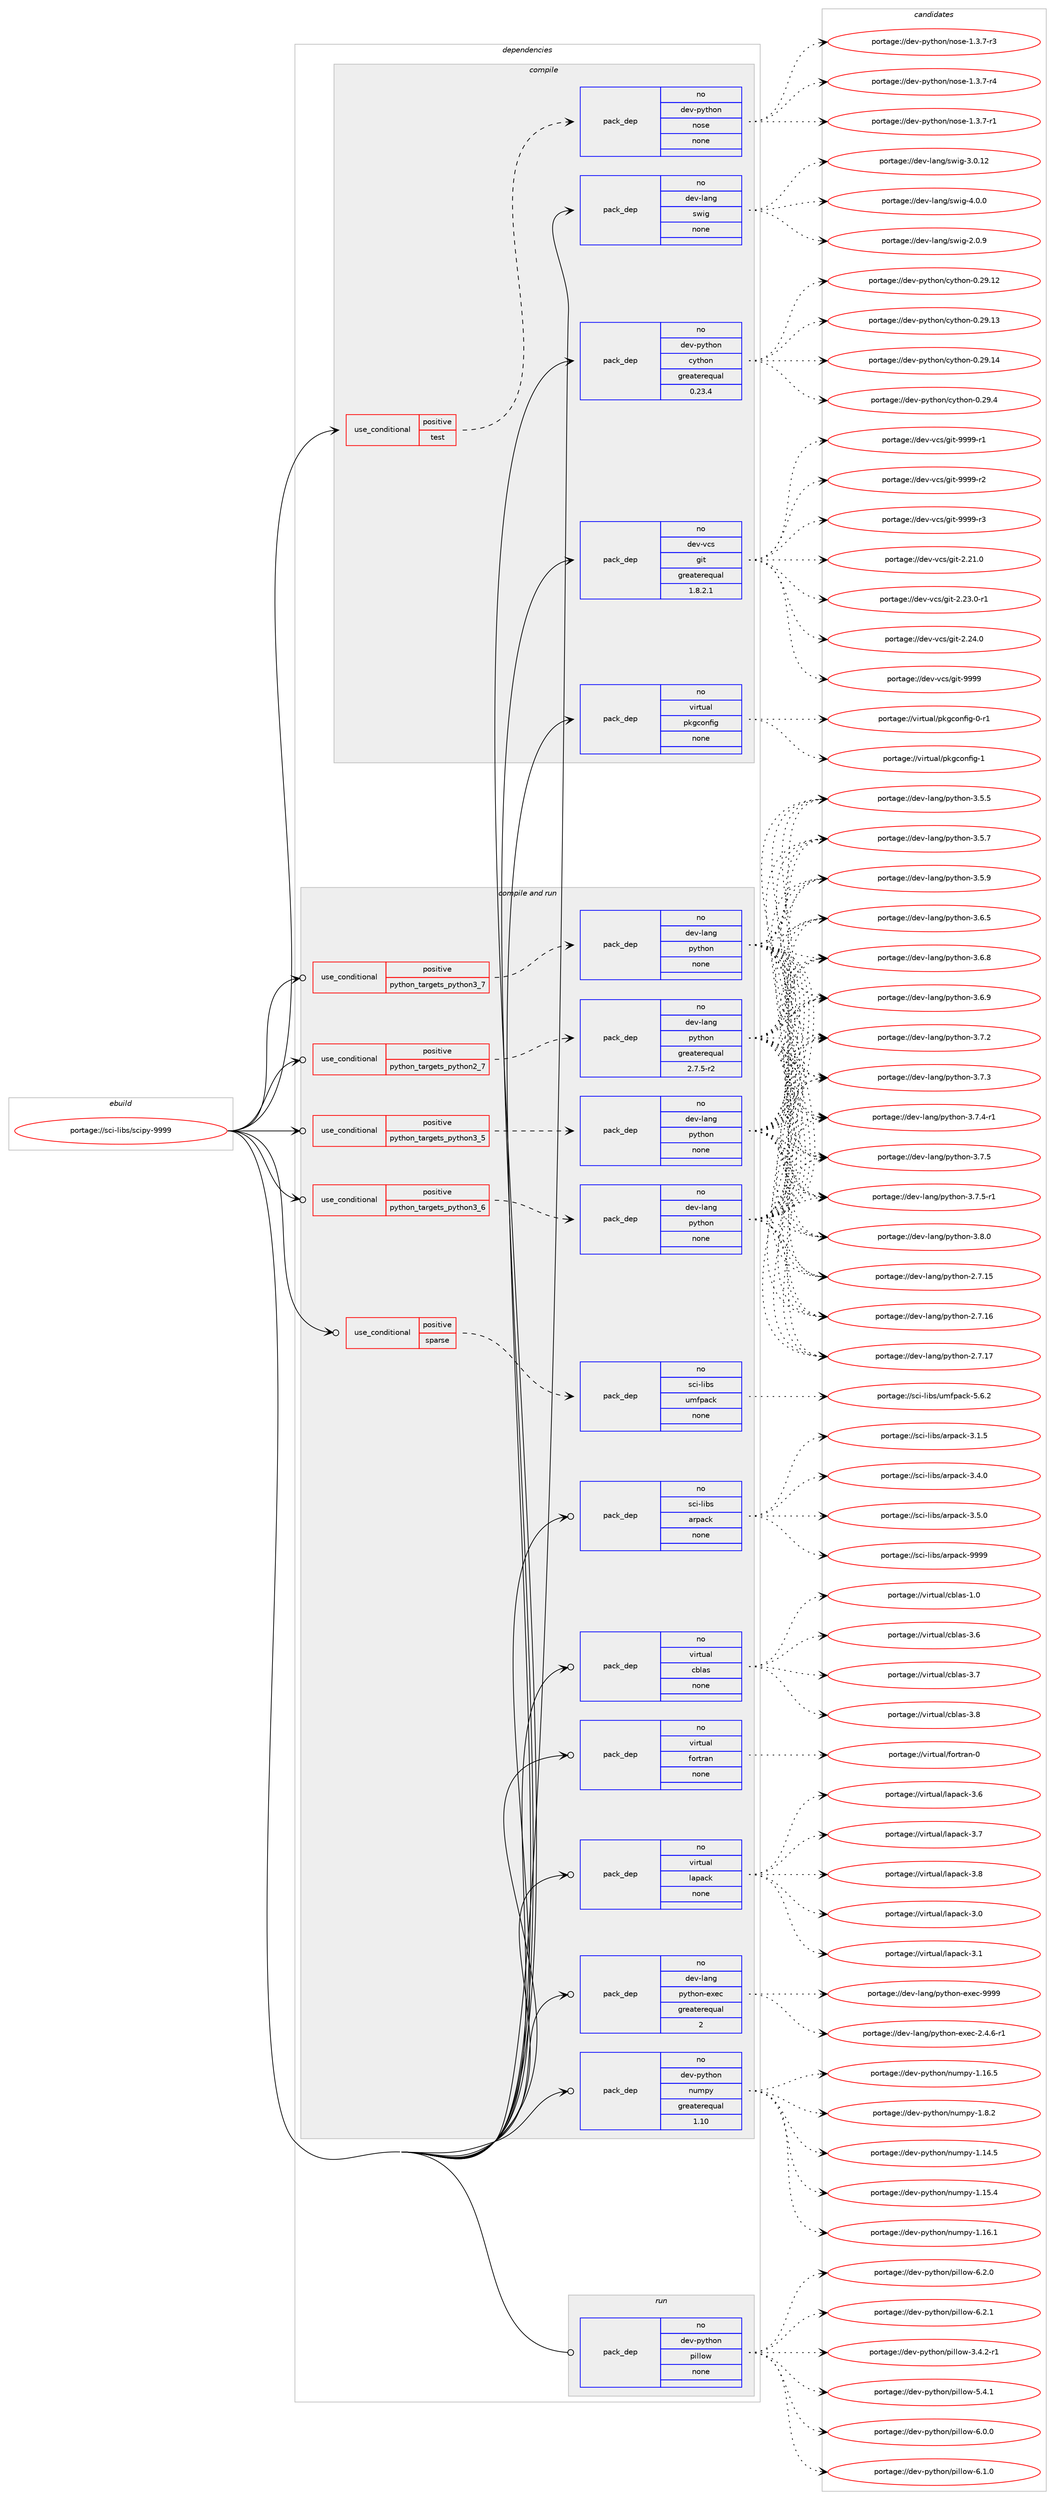 digraph prolog {

# *************
# Graph options
# *************

newrank=true;
concentrate=true;
compound=true;
graph [rankdir=LR,fontname=Helvetica,fontsize=10,ranksep=1.5];#, ranksep=2.5, nodesep=0.2];
edge  [arrowhead=vee];
node  [fontname=Helvetica,fontsize=10];

# **********
# The ebuild
# **********

subgraph cluster_leftcol {
color=gray;
rank=same;
label=<<i>ebuild</i>>;
id [label="portage://sci-libs/scipy-9999", color=red, width=4, href="../sci-libs/scipy-9999.svg"];
}

# ****************
# The dependencies
# ****************

subgraph cluster_midcol {
color=gray;
label=<<i>dependencies</i>>;
subgraph cluster_compile {
fillcolor="#eeeeee";
style=filled;
label=<<i>compile</i>>;
subgraph cond97239 {
dependency392752 [label=<<TABLE BORDER="0" CELLBORDER="1" CELLSPACING="0" CELLPADDING="4"><TR><TD ROWSPAN="3" CELLPADDING="10">use_conditional</TD></TR><TR><TD>positive</TD></TR><TR><TD>test</TD></TR></TABLE>>, shape=none, color=red];
subgraph pack288842 {
dependency392753 [label=<<TABLE BORDER="0" CELLBORDER="1" CELLSPACING="0" CELLPADDING="4" WIDTH="220"><TR><TD ROWSPAN="6" CELLPADDING="30">pack_dep</TD></TR><TR><TD WIDTH="110">no</TD></TR><TR><TD>dev-python</TD></TR><TR><TD>nose</TD></TR><TR><TD>none</TD></TR><TR><TD></TD></TR></TABLE>>, shape=none, color=blue];
}
dependency392752:e -> dependency392753:w [weight=20,style="dashed",arrowhead="vee"];
}
id:e -> dependency392752:w [weight=20,style="solid",arrowhead="vee"];
subgraph pack288843 {
dependency392754 [label=<<TABLE BORDER="0" CELLBORDER="1" CELLSPACING="0" CELLPADDING="4" WIDTH="220"><TR><TD ROWSPAN="6" CELLPADDING="30">pack_dep</TD></TR><TR><TD WIDTH="110">no</TD></TR><TR><TD>dev-lang</TD></TR><TR><TD>swig</TD></TR><TR><TD>none</TD></TR><TR><TD></TD></TR></TABLE>>, shape=none, color=blue];
}
id:e -> dependency392754:w [weight=20,style="solid",arrowhead="vee"];
subgraph pack288844 {
dependency392755 [label=<<TABLE BORDER="0" CELLBORDER="1" CELLSPACING="0" CELLPADDING="4" WIDTH="220"><TR><TD ROWSPAN="6" CELLPADDING="30">pack_dep</TD></TR><TR><TD WIDTH="110">no</TD></TR><TR><TD>dev-python</TD></TR><TR><TD>cython</TD></TR><TR><TD>greaterequal</TD></TR><TR><TD>0.23.4</TD></TR></TABLE>>, shape=none, color=blue];
}
id:e -> dependency392755:w [weight=20,style="solid",arrowhead="vee"];
subgraph pack288845 {
dependency392756 [label=<<TABLE BORDER="0" CELLBORDER="1" CELLSPACING="0" CELLPADDING="4" WIDTH="220"><TR><TD ROWSPAN="6" CELLPADDING="30">pack_dep</TD></TR><TR><TD WIDTH="110">no</TD></TR><TR><TD>dev-vcs</TD></TR><TR><TD>git</TD></TR><TR><TD>greaterequal</TD></TR><TR><TD>1.8.2.1</TD></TR></TABLE>>, shape=none, color=blue];
}
id:e -> dependency392756:w [weight=20,style="solid",arrowhead="vee"];
subgraph pack288846 {
dependency392757 [label=<<TABLE BORDER="0" CELLBORDER="1" CELLSPACING="0" CELLPADDING="4" WIDTH="220"><TR><TD ROWSPAN="6" CELLPADDING="30">pack_dep</TD></TR><TR><TD WIDTH="110">no</TD></TR><TR><TD>virtual</TD></TR><TR><TD>pkgconfig</TD></TR><TR><TD>none</TD></TR><TR><TD></TD></TR></TABLE>>, shape=none, color=blue];
}
id:e -> dependency392757:w [weight=20,style="solid",arrowhead="vee"];
}
subgraph cluster_compileandrun {
fillcolor="#eeeeee";
style=filled;
label=<<i>compile and run</i>>;
subgraph cond97240 {
dependency392758 [label=<<TABLE BORDER="0" CELLBORDER="1" CELLSPACING="0" CELLPADDING="4"><TR><TD ROWSPAN="3" CELLPADDING="10">use_conditional</TD></TR><TR><TD>positive</TD></TR><TR><TD>python_targets_python2_7</TD></TR></TABLE>>, shape=none, color=red];
subgraph pack288847 {
dependency392759 [label=<<TABLE BORDER="0" CELLBORDER="1" CELLSPACING="0" CELLPADDING="4" WIDTH="220"><TR><TD ROWSPAN="6" CELLPADDING="30">pack_dep</TD></TR><TR><TD WIDTH="110">no</TD></TR><TR><TD>dev-lang</TD></TR><TR><TD>python</TD></TR><TR><TD>greaterequal</TD></TR><TR><TD>2.7.5-r2</TD></TR></TABLE>>, shape=none, color=blue];
}
dependency392758:e -> dependency392759:w [weight=20,style="dashed",arrowhead="vee"];
}
id:e -> dependency392758:w [weight=20,style="solid",arrowhead="odotvee"];
subgraph cond97241 {
dependency392760 [label=<<TABLE BORDER="0" CELLBORDER="1" CELLSPACING="0" CELLPADDING="4"><TR><TD ROWSPAN="3" CELLPADDING="10">use_conditional</TD></TR><TR><TD>positive</TD></TR><TR><TD>python_targets_python3_5</TD></TR></TABLE>>, shape=none, color=red];
subgraph pack288848 {
dependency392761 [label=<<TABLE BORDER="0" CELLBORDER="1" CELLSPACING="0" CELLPADDING="4" WIDTH="220"><TR><TD ROWSPAN="6" CELLPADDING="30">pack_dep</TD></TR><TR><TD WIDTH="110">no</TD></TR><TR><TD>dev-lang</TD></TR><TR><TD>python</TD></TR><TR><TD>none</TD></TR><TR><TD></TD></TR></TABLE>>, shape=none, color=blue];
}
dependency392760:e -> dependency392761:w [weight=20,style="dashed",arrowhead="vee"];
}
id:e -> dependency392760:w [weight=20,style="solid",arrowhead="odotvee"];
subgraph cond97242 {
dependency392762 [label=<<TABLE BORDER="0" CELLBORDER="1" CELLSPACING="0" CELLPADDING="4"><TR><TD ROWSPAN="3" CELLPADDING="10">use_conditional</TD></TR><TR><TD>positive</TD></TR><TR><TD>python_targets_python3_6</TD></TR></TABLE>>, shape=none, color=red];
subgraph pack288849 {
dependency392763 [label=<<TABLE BORDER="0" CELLBORDER="1" CELLSPACING="0" CELLPADDING="4" WIDTH="220"><TR><TD ROWSPAN="6" CELLPADDING="30">pack_dep</TD></TR><TR><TD WIDTH="110">no</TD></TR><TR><TD>dev-lang</TD></TR><TR><TD>python</TD></TR><TR><TD>none</TD></TR><TR><TD></TD></TR></TABLE>>, shape=none, color=blue];
}
dependency392762:e -> dependency392763:w [weight=20,style="dashed",arrowhead="vee"];
}
id:e -> dependency392762:w [weight=20,style="solid",arrowhead="odotvee"];
subgraph cond97243 {
dependency392764 [label=<<TABLE BORDER="0" CELLBORDER="1" CELLSPACING="0" CELLPADDING="4"><TR><TD ROWSPAN="3" CELLPADDING="10">use_conditional</TD></TR><TR><TD>positive</TD></TR><TR><TD>python_targets_python3_7</TD></TR></TABLE>>, shape=none, color=red];
subgraph pack288850 {
dependency392765 [label=<<TABLE BORDER="0" CELLBORDER="1" CELLSPACING="0" CELLPADDING="4" WIDTH="220"><TR><TD ROWSPAN="6" CELLPADDING="30">pack_dep</TD></TR><TR><TD WIDTH="110">no</TD></TR><TR><TD>dev-lang</TD></TR><TR><TD>python</TD></TR><TR><TD>none</TD></TR><TR><TD></TD></TR></TABLE>>, shape=none, color=blue];
}
dependency392764:e -> dependency392765:w [weight=20,style="dashed",arrowhead="vee"];
}
id:e -> dependency392764:w [weight=20,style="solid",arrowhead="odotvee"];
subgraph cond97244 {
dependency392766 [label=<<TABLE BORDER="0" CELLBORDER="1" CELLSPACING="0" CELLPADDING="4"><TR><TD ROWSPAN="3" CELLPADDING="10">use_conditional</TD></TR><TR><TD>positive</TD></TR><TR><TD>sparse</TD></TR></TABLE>>, shape=none, color=red];
subgraph pack288851 {
dependency392767 [label=<<TABLE BORDER="0" CELLBORDER="1" CELLSPACING="0" CELLPADDING="4" WIDTH="220"><TR><TD ROWSPAN="6" CELLPADDING="30">pack_dep</TD></TR><TR><TD WIDTH="110">no</TD></TR><TR><TD>sci-libs</TD></TR><TR><TD>umfpack</TD></TR><TR><TD>none</TD></TR><TR><TD></TD></TR></TABLE>>, shape=none, color=blue];
}
dependency392766:e -> dependency392767:w [weight=20,style="dashed",arrowhead="vee"];
}
id:e -> dependency392766:w [weight=20,style="solid",arrowhead="odotvee"];
subgraph pack288852 {
dependency392768 [label=<<TABLE BORDER="0" CELLBORDER="1" CELLSPACING="0" CELLPADDING="4" WIDTH="220"><TR><TD ROWSPAN="6" CELLPADDING="30">pack_dep</TD></TR><TR><TD WIDTH="110">no</TD></TR><TR><TD>dev-lang</TD></TR><TR><TD>python-exec</TD></TR><TR><TD>greaterequal</TD></TR><TR><TD>2</TD></TR></TABLE>>, shape=none, color=blue];
}
id:e -> dependency392768:w [weight=20,style="solid",arrowhead="odotvee"];
subgraph pack288853 {
dependency392769 [label=<<TABLE BORDER="0" CELLBORDER="1" CELLSPACING="0" CELLPADDING="4" WIDTH="220"><TR><TD ROWSPAN="6" CELLPADDING="30">pack_dep</TD></TR><TR><TD WIDTH="110">no</TD></TR><TR><TD>dev-python</TD></TR><TR><TD>numpy</TD></TR><TR><TD>greaterequal</TD></TR><TR><TD>1.10</TD></TR></TABLE>>, shape=none, color=blue];
}
id:e -> dependency392769:w [weight=20,style="solid",arrowhead="odotvee"];
subgraph pack288854 {
dependency392770 [label=<<TABLE BORDER="0" CELLBORDER="1" CELLSPACING="0" CELLPADDING="4" WIDTH="220"><TR><TD ROWSPAN="6" CELLPADDING="30">pack_dep</TD></TR><TR><TD WIDTH="110">no</TD></TR><TR><TD>sci-libs</TD></TR><TR><TD>arpack</TD></TR><TR><TD>none</TD></TR><TR><TD></TD></TR></TABLE>>, shape=none, color=blue];
}
id:e -> dependency392770:w [weight=20,style="solid",arrowhead="odotvee"];
subgraph pack288855 {
dependency392771 [label=<<TABLE BORDER="0" CELLBORDER="1" CELLSPACING="0" CELLPADDING="4" WIDTH="220"><TR><TD ROWSPAN="6" CELLPADDING="30">pack_dep</TD></TR><TR><TD WIDTH="110">no</TD></TR><TR><TD>virtual</TD></TR><TR><TD>cblas</TD></TR><TR><TD>none</TD></TR><TR><TD></TD></TR></TABLE>>, shape=none, color=blue];
}
id:e -> dependency392771:w [weight=20,style="solid",arrowhead="odotvee"];
subgraph pack288856 {
dependency392772 [label=<<TABLE BORDER="0" CELLBORDER="1" CELLSPACING="0" CELLPADDING="4" WIDTH="220"><TR><TD ROWSPAN="6" CELLPADDING="30">pack_dep</TD></TR><TR><TD WIDTH="110">no</TD></TR><TR><TD>virtual</TD></TR><TR><TD>fortran</TD></TR><TR><TD>none</TD></TR><TR><TD></TD></TR></TABLE>>, shape=none, color=blue];
}
id:e -> dependency392772:w [weight=20,style="solid",arrowhead="odotvee"];
subgraph pack288857 {
dependency392773 [label=<<TABLE BORDER="0" CELLBORDER="1" CELLSPACING="0" CELLPADDING="4" WIDTH="220"><TR><TD ROWSPAN="6" CELLPADDING="30">pack_dep</TD></TR><TR><TD WIDTH="110">no</TD></TR><TR><TD>virtual</TD></TR><TR><TD>lapack</TD></TR><TR><TD>none</TD></TR><TR><TD></TD></TR></TABLE>>, shape=none, color=blue];
}
id:e -> dependency392773:w [weight=20,style="solid",arrowhead="odotvee"];
}
subgraph cluster_run {
fillcolor="#eeeeee";
style=filled;
label=<<i>run</i>>;
subgraph pack288858 {
dependency392774 [label=<<TABLE BORDER="0" CELLBORDER="1" CELLSPACING="0" CELLPADDING="4" WIDTH="220"><TR><TD ROWSPAN="6" CELLPADDING="30">pack_dep</TD></TR><TR><TD WIDTH="110">no</TD></TR><TR><TD>dev-python</TD></TR><TR><TD>pillow</TD></TR><TR><TD>none</TD></TR><TR><TD></TD></TR></TABLE>>, shape=none, color=blue];
}
id:e -> dependency392774:w [weight=20,style="solid",arrowhead="odot"];
}
}

# **************
# The candidates
# **************

subgraph cluster_choices {
rank=same;
color=gray;
label=<<i>candidates</i>>;

subgraph choice288842 {
color=black;
nodesep=1;
choiceportage10010111845112121116104111110471101111151014549465146554511449 [label="portage://dev-python/nose-1.3.7-r1", color=red, width=4,href="../dev-python/nose-1.3.7-r1.svg"];
choiceportage10010111845112121116104111110471101111151014549465146554511451 [label="portage://dev-python/nose-1.3.7-r3", color=red, width=4,href="../dev-python/nose-1.3.7-r3.svg"];
choiceportage10010111845112121116104111110471101111151014549465146554511452 [label="portage://dev-python/nose-1.3.7-r4", color=red, width=4,href="../dev-python/nose-1.3.7-r4.svg"];
dependency392753:e -> choiceportage10010111845112121116104111110471101111151014549465146554511449:w [style=dotted,weight="100"];
dependency392753:e -> choiceportage10010111845112121116104111110471101111151014549465146554511451:w [style=dotted,weight="100"];
dependency392753:e -> choiceportage10010111845112121116104111110471101111151014549465146554511452:w [style=dotted,weight="100"];
}
subgraph choice288843 {
color=black;
nodesep=1;
choiceportage100101118451089711010347115119105103455046484657 [label="portage://dev-lang/swig-2.0.9", color=red, width=4,href="../dev-lang/swig-2.0.9.svg"];
choiceportage10010111845108971101034711511910510345514648464950 [label="portage://dev-lang/swig-3.0.12", color=red, width=4,href="../dev-lang/swig-3.0.12.svg"];
choiceportage100101118451089711010347115119105103455246484648 [label="portage://dev-lang/swig-4.0.0", color=red, width=4,href="../dev-lang/swig-4.0.0.svg"];
dependency392754:e -> choiceportage100101118451089711010347115119105103455046484657:w [style=dotted,weight="100"];
dependency392754:e -> choiceportage10010111845108971101034711511910510345514648464950:w [style=dotted,weight="100"];
dependency392754:e -> choiceportage100101118451089711010347115119105103455246484648:w [style=dotted,weight="100"];
}
subgraph choice288844 {
color=black;
nodesep=1;
choiceportage1001011184511212111610411111047991211161041111104548465057464950 [label="portage://dev-python/cython-0.29.12", color=red, width=4,href="../dev-python/cython-0.29.12.svg"];
choiceportage1001011184511212111610411111047991211161041111104548465057464951 [label="portage://dev-python/cython-0.29.13", color=red, width=4,href="../dev-python/cython-0.29.13.svg"];
choiceportage1001011184511212111610411111047991211161041111104548465057464952 [label="portage://dev-python/cython-0.29.14", color=red, width=4,href="../dev-python/cython-0.29.14.svg"];
choiceportage10010111845112121116104111110479912111610411111045484650574652 [label="portage://dev-python/cython-0.29.4", color=red, width=4,href="../dev-python/cython-0.29.4.svg"];
dependency392755:e -> choiceportage1001011184511212111610411111047991211161041111104548465057464950:w [style=dotted,weight="100"];
dependency392755:e -> choiceportage1001011184511212111610411111047991211161041111104548465057464951:w [style=dotted,weight="100"];
dependency392755:e -> choiceportage1001011184511212111610411111047991211161041111104548465057464952:w [style=dotted,weight="100"];
dependency392755:e -> choiceportage10010111845112121116104111110479912111610411111045484650574652:w [style=dotted,weight="100"];
}
subgraph choice288845 {
color=black;
nodesep=1;
choiceportage10010111845118991154710310511645504650494648 [label="portage://dev-vcs/git-2.21.0", color=red, width=4,href="../dev-vcs/git-2.21.0.svg"];
choiceportage100101118451189911547103105116455046505146484511449 [label="portage://dev-vcs/git-2.23.0-r1", color=red, width=4,href="../dev-vcs/git-2.23.0-r1.svg"];
choiceportage10010111845118991154710310511645504650524648 [label="portage://dev-vcs/git-2.24.0", color=red, width=4,href="../dev-vcs/git-2.24.0.svg"];
choiceportage1001011184511899115471031051164557575757 [label="portage://dev-vcs/git-9999", color=red, width=4,href="../dev-vcs/git-9999.svg"];
choiceportage10010111845118991154710310511645575757574511449 [label="portage://dev-vcs/git-9999-r1", color=red, width=4,href="../dev-vcs/git-9999-r1.svg"];
choiceportage10010111845118991154710310511645575757574511450 [label="portage://dev-vcs/git-9999-r2", color=red, width=4,href="../dev-vcs/git-9999-r2.svg"];
choiceportage10010111845118991154710310511645575757574511451 [label="portage://dev-vcs/git-9999-r3", color=red, width=4,href="../dev-vcs/git-9999-r3.svg"];
dependency392756:e -> choiceportage10010111845118991154710310511645504650494648:w [style=dotted,weight="100"];
dependency392756:e -> choiceportage100101118451189911547103105116455046505146484511449:w [style=dotted,weight="100"];
dependency392756:e -> choiceportage10010111845118991154710310511645504650524648:w [style=dotted,weight="100"];
dependency392756:e -> choiceportage1001011184511899115471031051164557575757:w [style=dotted,weight="100"];
dependency392756:e -> choiceportage10010111845118991154710310511645575757574511449:w [style=dotted,weight="100"];
dependency392756:e -> choiceportage10010111845118991154710310511645575757574511450:w [style=dotted,weight="100"];
dependency392756:e -> choiceportage10010111845118991154710310511645575757574511451:w [style=dotted,weight="100"];
}
subgraph choice288846 {
color=black;
nodesep=1;
choiceportage11810511411611797108471121071039911111010210510345484511449 [label="portage://virtual/pkgconfig-0-r1", color=red, width=4,href="../virtual/pkgconfig-0-r1.svg"];
choiceportage1181051141161179710847112107103991111101021051034549 [label="portage://virtual/pkgconfig-1", color=red, width=4,href="../virtual/pkgconfig-1.svg"];
dependency392757:e -> choiceportage11810511411611797108471121071039911111010210510345484511449:w [style=dotted,weight="100"];
dependency392757:e -> choiceportage1181051141161179710847112107103991111101021051034549:w [style=dotted,weight="100"];
}
subgraph choice288847 {
color=black;
nodesep=1;
choiceportage10010111845108971101034711212111610411111045504655464953 [label="portage://dev-lang/python-2.7.15", color=red, width=4,href="../dev-lang/python-2.7.15.svg"];
choiceportage10010111845108971101034711212111610411111045504655464954 [label="portage://dev-lang/python-2.7.16", color=red, width=4,href="../dev-lang/python-2.7.16.svg"];
choiceportage10010111845108971101034711212111610411111045504655464955 [label="portage://dev-lang/python-2.7.17", color=red, width=4,href="../dev-lang/python-2.7.17.svg"];
choiceportage100101118451089711010347112121116104111110455146534653 [label="portage://dev-lang/python-3.5.5", color=red, width=4,href="../dev-lang/python-3.5.5.svg"];
choiceportage100101118451089711010347112121116104111110455146534655 [label="portage://dev-lang/python-3.5.7", color=red, width=4,href="../dev-lang/python-3.5.7.svg"];
choiceportage100101118451089711010347112121116104111110455146534657 [label="portage://dev-lang/python-3.5.9", color=red, width=4,href="../dev-lang/python-3.5.9.svg"];
choiceportage100101118451089711010347112121116104111110455146544653 [label="portage://dev-lang/python-3.6.5", color=red, width=4,href="../dev-lang/python-3.6.5.svg"];
choiceportage100101118451089711010347112121116104111110455146544656 [label="portage://dev-lang/python-3.6.8", color=red, width=4,href="../dev-lang/python-3.6.8.svg"];
choiceportage100101118451089711010347112121116104111110455146544657 [label="portage://dev-lang/python-3.6.9", color=red, width=4,href="../dev-lang/python-3.6.9.svg"];
choiceportage100101118451089711010347112121116104111110455146554650 [label="portage://dev-lang/python-3.7.2", color=red, width=4,href="../dev-lang/python-3.7.2.svg"];
choiceportage100101118451089711010347112121116104111110455146554651 [label="portage://dev-lang/python-3.7.3", color=red, width=4,href="../dev-lang/python-3.7.3.svg"];
choiceportage1001011184510897110103471121211161041111104551465546524511449 [label="portage://dev-lang/python-3.7.4-r1", color=red, width=4,href="../dev-lang/python-3.7.4-r1.svg"];
choiceportage100101118451089711010347112121116104111110455146554653 [label="portage://dev-lang/python-3.7.5", color=red, width=4,href="../dev-lang/python-3.7.5.svg"];
choiceportage1001011184510897110103471121211161041111104551465546534511449 [label="portage://dev-lang/python-3.7.5-r1", color=red, width=4,href="../dev-lang/python-3.7.5-r1.svg"];
choiceportage100101118451089711010347112121116104111110455146564648 [label="portage://dev-lang/python-3.8.0", color=red, width=4,href="../dev-lang/python-3.8.0.svg"];
dependency392759:e -> choiceportage10010111845108971101034711212111610411111045504655464953:w [style=dotted,weight="100"];
dependency392759:e -> choiceportage10010111845108971101034711212111610411111045504655464954:w [style=dotted,weight="100"];
dependency392759:e -> choiceportage10010111845108971101034711212111610411111045504655464955:w [style=dotted,weight="100"];
dependency392759:e -> choiceportage100101118451089711010347112121116104111110455146534653:w [style=dotted,weight="100"];
dependency392759:e -> choiceportage100101118451089711010347112121116104111110455146534655:w [style=dotted,weight="100"];
dependency392759:e -> choiceportage100101118451089711010347112121116104111110455146534657:w [style=dotted,weight="100"];
dependency392759:e -> choiceportage100101118451089711010347112121116104111110455146544653:w [style=dotted,weight="100"];
dependency392759:e -> choiceportage100101118451089711010347112121116104111110455146544656:w [style=dotted,weight="100"];
dependency392759:e -> choiceportage100101118451089711010347112121116104111110455146544657:w [style=dotted,weight="100"];
dependency392759:e -> choiceportage100101118451089711010347112121116104111110455146554650:w [style=dotted,weight="100"];
dependency392759:e -> choiceportage100101118451089711010347112121116104111110455146554651:w [style=dotted,weight="100"];
dependency392759:e -> choiceportage1001011184510897110103471121211161041111104551465546524511449:w [style=dotted,weight="100"];
dependency392759:e -> choiceportage100101118451089711010347112121116104111110455146554653:w [style=dotted,weight="100"];
dependency392759:e -> choiceportage1001011184510897110103471121211161041111104551465546534511449:w [style=dotted,weight="100"];
dependency392759:e -> choiceportage100101118451089711010347112121116104111110455146564648:w [style=dotted,weight="100"];
}
subgraph choice288848 {
color=black;
nodesep=1;
choiceportage10010111845108971101034711212111610411111045504655464953 [label="portage://dev-lang/python-2.7.15", color=red, width=4,href="../dev-lang/python-2.7.15.svg"];
choiceportage10010111845108971101034711212111610411111045504655464954 [label="portage://dev-lang/python-2.7.16", color=red, width=4,href="../dev-lang/python-2.7.16.svg"];
choiceportage10010111845108971101034711212111610411111045504655464955 [label="portage://dev-lang/python-2.7.17", color=red, width=4,href="../dev-lang/python-2.7.17.svg"];
choiceportage100101118451089711010347112121116104111110455146534653 [label="portage://dev-lang/python-3.5.5", color=red, width=4,href="../dev-lang/python-3.5.5.svg"];
choiceportage100101118451089711010347112121116104111110455146534655 [label="portage://dev-lang/python-3.5.7", color=red, width=4,href="../dev-lang/python-3.5.7.svg"];
choiceportage100101118451089711010347112121116104111110455146534657 [label="portage://dev-lang/python-3.5.9", color=red, width=4,href="../dev-lang/python-3.5.9.svg"];
choiceportage100101118451089711010347112121116104111110455146544653 [label="portage://dev-lang/python-3.6.5", color=red, width=4,href="../dev-lang/python-3.6.5.svg"];
choiceportage100101118451089711010347112121116104111110455146544656 [label="portage://dev-lang/python-3.6.8", color=red, width=4,href="../dev-lang/python-3.6.8.svg"];
choiceportage100101118451089711010347112121116104111110455146544657 [label="portage://dev-lang/python-3.6.9", color=red, width=4,href="../dev-lang/python-3.6.9.svg"];
choiceportage100101118451089711010347112121116104111110455146554650 [label="portage://dev-lang/python-3.7.2", color=red, width=4,href="../dev-lang/python-3.7.2.svg"];
choiceportage100101118451089711010347112121116104111110455146554651 [label="portage://dev-lang/python-3.7.3", color=red, width=4,href="../dev-lang/python-3.7.3.svg"];
choiceportage1001011184510897110103471121211161041111104551465546524511449 [label="portage://dev-lang/python-3.7.4-r1", color=red, width=4,href="../dev-lang/python-3.7.4-r1.svg"];
choiceportage100101118451089711010347112121116104111110455146554653 [label="portage://dev-lang/python-3.7.5", color=red, width=4,href="../dev-lang/python-3.7.5.svg"];
choiceportage1001011184510897110103471121211161041111104551465546534511449 [label="portage://dev-lang/python-3.7.5-r1", color=red, width=4,href="../dev-lang/python-3.7.5-r1.svg"];
choiceportage100101118451089711010347112121116104111110455146564648 [label="portage://dev-lang/python-3.8.0", color=red, width=4,href="../dev-lang/python-3.8.0.svg"];
dependency392761:e -> choiceportage10010111845108971101034711212111610411111045504655464953:w [style=dotted,weight="100"];
dependency392761:e -> choiceportage10010111845108971101034711212111610411111045504655464954:w [style=dotted,weight="100"];
dependency392761:e -> choiceportage10010111845108971101034711212111610411111045504655464955:w [style=dotted,weight="100"];
dependency392761:e -> choiceportage100101118451089711010347112121116104111110455146534653:w [style=dotted,weight="100"];
dependency392761:e -> choiceportage100101118451089711010347112121116104111110455146534655:w [style=dotted,weight="100"];
dependency392761:e -> choiceportage100101118451089711010347112121116104111110455146534657:w [style=dotted,weight="100"];
dependency392761:e -> choiceportage100101118451089711010347112121116104111110455146544653:w [style=dotted,weight="100"];
dependency392761:e -> choiceportage100101118451089711010347112121116104111110455146544656:w [style=dotted,weight="100"];
dependency392761:e -> choiceportage100101118451089711010347112121116104111110455146544657:w [style=dotted,weight="100"];
dependency392761:e -> choiceportage100101118451089711010347112121116104111110455146554650:w [style=dotted,weight="100"];
dependency392761:e -> choiceportage100101118451089711010347112121116104111110455146554651:w [style=dotted,weight="100"];
dependency392761:e -> choiceportage1001011184510897110103471121211161041111104551465546524511449:w [style=dotted,weight="100"];
dependency392761:e -> choiceportage100101118451089711010347112121116104111110455146554653:w [style=dotted,weight="100"];
dependency392761:e -> choiceportage1001011184510897110103471121211161041111104551465546534511449:w [style=dotted,weight="100"];
dependency392761:e -> choiceportage100101118451089711010347112121116104111110455146564648:w [style=dotted,weight="100"];
}
subgraph choice288849 {
color=black;
nodesep=1;
choiceportage10010111845108971101034711212111610411111045504655464953 [label="portage://dev-lang/python-2.7.15", color=red, width=4,href="../dev-lang/python-2.7.15.svg"];
choiceportage10010111845108971101034711212111610411111045504655464954 [label="portage://dev-lang/python-2.7.16", color=red, width=4,href="../dev-lang/python-2.7.16.svg"];
choiceportage10010111845108971101034711212111610411111045504655464955 [label="portage://dev-lang/python-2.7.17", color=red, width=4,href="../dev-lang/python-2.7.17.svg"];
choiceportage100101118451089711010347112121116104111110455146534653 [label="portage://dev-lang/python-3.5.5", color=red, width=4,href="../dev-lang/python-3.5.5.svg"];
choiceportage100101118451089711010347112121116104111110455146534655 [label="portage://dev-lang/python-3.5.7", color=red, width=4,href="../dev-lang/python-3.5.7.svg"];
choiceportage100101118451089711010347112121116104111110455146534657 [label="portage://dev-lang/python-3.5.9", color=red, width=4,href="../dev-lang/python-3.5.9.svg"];
choiceportage100101118451089711010347112121116104111110455146544653 [label="portage://dev-lang/python-3.6.5", color=red, width=4,href="../dev-lang/python-3.6.5.svg"];
choiceportage100101118451089711010347112121116104111110455146544656 [label="portage://dev-lang/python-3.6.8", color=red, width=4,href="../dev-lang/python-3.6.8.svg"];
choiceportage100101118451089711010347112121116104111110455146544657 [label="portage://dev-lang/python-3.6.9", color=red, width=4,href="../dev-lang/python-3.6.9.svg"];
choiceportage100101118451089711010347112121116104111110455146554650 [label="portage://dev-lang/python-3.7.2", color=red, width=4,href="../dev-lang/python-3.7.2.svg"];
choiceportage100101118451089711010347112121116104111110455146554651 [label="portage://dev-lang/python-3.7.3", color=red, width=4,href="../dev-lang/python-3.7.3.svg"];
choiceportage1001011184510897110103471121211161041111104551465546524511449 [label="portage://dev-lang/python-3.7.4-r1", color=red, width=4,href="../dev-lang/python-3.7.4-r1.svg"];
choiceportage100101118451089711010347112121116104111110455146554653 [label="portage://dev-lang/python-3.7.5", color=red, width=4,href="../dev-lang/python-3.7.5.svg"];
choiceportage1001011184510897110103471121211161041111104551465546534511449 [label="portage://dev-lang/python-3.7.5-r1", color=red, width=4,href="../dev-lang/python-3.7.5-r1.svg"];
choiceportage100101118451089711010347112121116104111110455146564648 [label="portage://dev-lang/python-3.8.0", color=red, width=4,href="../dev-lang/python-3.8.0.svg"];
dependency392763:e -> choiceportage10010111845108971101034711212111610411111045504655464953:w [style=dotted,weight="100"];
dependency392763:e -> choiceportage10010111845108971101034711212111610411111045504655464954:w [style=dotted,weight="100"];
dependency392763:e -> choiceportage10010111845108971101034711212111610411111045504655464955:w [style=dotted,weight="100"];
dependency392763:e -> choiceportage100101118451089711010347112121116104111110455146534653:w [style=dotted,weight="100"];
dependency392763:e -> choiceportage100101118451089711010347112121116104111110455146534655:w [style=dotted,weight="100"];
dependency392763:e -> choiceportage100101118451089711010347112121116104111110455146534657:w [style=dotted,weight="100"];
dependency392763:e -> choiceportage100101118451089711010347112121116104111110455146544653:w [style=dotted,weight="100"];
dependency392763:e -> choiceportage100101118451089711010347112121116104111110455146544656:w [style=dotted,weight="100"];
dependency392763:e -> choiceportage100101118451089711010347112121116104111110455146544657:w [style=dotted,weight="100"];
dependency392763:e -> choiceportage100101118451089711010347112121116104111110455146554650:w [style=dotted,weight="100"];
dependency392763:e -> choiceportage100101118451089711010347112121116104111110455146554651:w [style=dotted,weight="100"];
dependency392763:e -> choiceportage1001011184510897110103471121211161041111104551465546524511449:w [style=dotted,weight="100"];
dependency392763:e -> choiceportage100101118451089711010347112121116104111110455146554653:w [style=dotted,weight="100"];
dependency392763:e -> choiceportage1001011184510897110103471121211161041111104551465546534511449:w [style=dotted,weight="100"];
dependency392763:e -> choiceportage100101118451089711010347112121116104111110455146564648:w [style=dotted,weight="100"];
}
subgraph choice288850 {
color=black;
nodesep=1;
choiceportage10010111845108971101034711212111610411111045504655464953 [label="portage://dev-lang/python-2.7.15", color=red, width=4,href="../dev-lang/python-2.7.15.svg"];
choiceportage10010111845108971101034711212111610411111045504655464954 [label="portage://dev-lang/python-2.7.16", color=red, width=4,href="../dev-lang/python-2.7.16.svg"];
choiceportage10010111845108971101034711212111610411111045504655464955 [label="portage://dev-lang/python-2.7.17", color=red, width=4,href="../dev-lang/python-2.7.17.svg"];
choiceportage100101118451089711010347112121116104111110455146534653 [label="portage://dev-lang/python-3.5.5", color=red, width=4,href="../dev-lang/python-3.5.5.svg"];
choiceportage100101118451089711010347112121116104111110455146534655 [label="portage://dev-lang/python-3.5.7", color=red, width=4,href="../dev-lang/python-3.5.7.svg"];
choiceportage100101118451089711010347112121116104111110455146534657 [label="portage://dev-lang/python-3.5.9", color=red, width=4,href="../dev-lang/python-3.5.9.svg"];
choiceportage100101118451089711010347112121116104111110455146544653 [label="portage://dev-lang/python-3.6.5", color=red, width=4,href="../dev-lang/python-3.6.5.svg"];
choiceportage100101118451089711010347112121116104111110455146544656 [label="portage://dev-lang/python-3.6.8", color=red, width=4,href="../dev-lang/python-3.6.8.svg"];
choiceportage100101118451089711010347112121116104111110455146544657 [label="portage://dev-lang/python-3.6.9", color=red, width=4,href="../dev-lang/python-3.6.9.svg"];
choiceportage100101118451089711010347112121116104111110455146554650 [label="portage://dev-lang/python-3.7.2", color=red, width=4,href="../dev-lang/python-3.7.2.svg"];
choiceportage100101118451089711010347112121116104111110455146554651 [label="portage://dev-lang/python-3.7.3", color=red, width=4,href="../dev-lang/python-3.7.3.svg"];
choiceportage1001011184510897110103471121211161041111104551465546524511449 [label="portage://dev-lang/python-3.7.4-r1", color=red, width=4,href="../dev-lang/python-3.7.4-r1.svg"];
choiceportage100101118451089711010347112121116104111110455146554653 [label="portage://dev-lang/python-3.7.5", color=red, width=4,href="../dev-lang/python-3.7.5.svg"];
choiceportage1001011184510897110103471121211161041111104551465546534511449 [label="portage://dev-lang/python-3.7.5-r1", color=red, width=4,href="../dev-lang/python-3.7.5-r1.svg"];
choiceportage100101118451089711010347112121116104111110455146564648 [label="portage://dev-lang/python-3.8.0", color=red, width=4,href="../dev-lang/python-3.8.0.svg"];
dependency392765:e -> choiceportage10010111845108971101034711212111610411111045504655464953:w [style=dotted,weight="100"];
dependency392765:e -> choiceportage10010111845108971101034711212111610411111045504655464954:w [style=dotted,weight="100"];
dependency392765:e -> choiceportage10010111845108971101034711212111610411111045504655464955:w [style=dotted,weight="100"];
dependency392765:e -> choiceportage100101118451089711010347112121116104111110455146534653:w [style=dotted,weight="100"];
dependency392765:e -> choiceportage100101118451089711010347112121116104111110455146534655:w [style=dotted,weight="100"];
dependency392765:e -> choiceportage100101118451089711010347112121116104111110455146534657:w [style=dotted,weight="100"];
dependency392765:e -> choiceportage100101118451089711010347112121116104111110455146544653:w [style=dotted,weight="100"];
dependency392765:e -> choiceportage100101118451089711010347112121116104111110455146544656:w [style=dotted,weight="100"];
dependency392765:e -> choiceportage100101118451089711010347112121116104111110455146544657:w [style=dotted,weight="100"];
dependency392765:e -> choiceportage100101118451089711010347112121116104111110455146554650:w [style=dotted,weight="100"];
dependency392765:e -> choiceportage100101118451089711010347112121116104111110455146554651:w [style=dotted,weight="100"];
dependency392765:e -> choiceportage1001011184510897110103471121211161041111104551465546524511449:w [style=dotted,weight="100"];
dependency392765:e -> choiceportage100101118451089711010347112121116104111110455146554653:w [style=dotted,weight="100"];
dependency392765:e -> choiceportage1001011184510897110103471121211161041111104551465546534511449:w [style=dotted,weight="100"];
dependency392765:e -> choiceportage100101118451089711010347112121116104111110455146564648:w [style=dotted,weight="100"];
}
subgraph choice288851 {
color=black;
nodesep=1;
choiceportage115991054510810598115471171091021129799107455346544650 [label="portage://sci-libs/umfpack-5.6.2", color=red, width=4,href="../sci-libs/umfpack-5.6.2.svg"];
dependency392767:e -> choiceportage115991054510810598115471171091021129799107455346544650:w [style=dotted,weight="100"];
}
subgraph choice288852 {
color=black;
nodesep=1;
choiceportage10010111845108971101034711212111610411111045101120101994550465246544511449 [label="portage://dev-lang/python-exec-2.4.6-r1", color=red, width=4,href="../dev-lang/python-exec-2.4.6-r1.svg"];
choiceportage10010111845108971101034711212111610411111045101120101994557575757 [label="portage://dev-lang/python-exec-9999", color=red, width=4,href="../dev-lang/python-exec-9999.svg"];
dependency392768:e -> choiceportage10010111845108971101034711212111610411111045101120101994550465246544511449:w [style=dotted,weight="100"];
dependency392768:e -> choiceportage10010111845108971101034711212111610411111045101120101994557575757:w [style=dotted,weight="100"];
}
subgraph choice288853 {
color=black;
nodesep=1;
choiceportage100101118451121211161041111104711011710911212145494649524653 [label="portage://dev-python/numpy-1.14.5", color=red, width=4,href="../dev-python/numpy-1.14.5.svg"];
choiceportage100101118451121211161041111104711011710911212145494649534652 [label="portage://dev-python/numpy-1.15.4", color=red, width=4,href="../dev-python/numpy-1.15.4.svg"];
choiceportage100101118451121211161041111104711011710911212145494649544649 [label="portage://dev-python/numpy-1.16.1", color=red, width=4,href="../dev-python/numpy-1.16.1.svg"];
choiceportage100101118451121211161041111104711011710911212145494649544653 [label="portage://dev-python/numpy-1.16.5", color=red, width=4,href="../dev-python/numpy-1.16.5.svg"];
choiceportage1001011184511212111610411111047110117109112121454946564650 [label="portage://dev-python/numpy-1.8.2", color=red, width=4,href="../dev-python/numpy-1.8.2.svg"];
dependency392769:e -> choiceportage100101118451121211161041111104711011710911212145494649524653:w [style=dotted,weight="100"];
dependency392769:e -> choiceportage100101118451121211161041111104711011710911212145494649534652:w [style=dotted,weight="100"];
dependency392769:e -> choiceportage100101118451121211161041111104711011710911212145494649544649:w [style=dotted,weight="100"];
dependency392769:e -> choiceportage100101118451121211161041111104711011710911212145494649544653:w [style=dotted,weight="100"];
dependency392769:e -> choiceportage1001011184511212111610411111047110117109112121454946564650:w [style=dotted,weight="100"];
}
subgraph choice288854 {
color=black;
nodesep=1;
choiceportage11599105451081059811547971141129799107455146494653 [label="portage://sci-libs/arpack-3.1.5", color=red, width=4,href="../sci-libs/arpack-3.1.5.svg"];
choiceportage11599105451081059811547971141129799107455146524648 [label="portage://sci-libs/arpack-3.4.0", color=red, width=4,href="../sci-libs/arpack-3.4.0.svg"];
choiceportage11599105451081059811547971141129799107455146534648 [label="portage://sci-libs/arpack-3.5.0", color=red, width=4,href="../sci-libs/arpack-3.5.0.svg"];
choiceportage115991054510810598115479711411297991074557575757 [label="portage://sci-libs/arpack-9999", color=red, width=4,href="../sci-libs/arpack-9999.svg"];
dependency392770:e -> choiceportage11599105451081059811547971141129799107455146494653:w [style=dotted,weight="100"];
dependency392770:e -> choiceportage11599105451081059811547971141129799107455146524648:w [style=dotted,weight="100"];
dependency392770:e -> choiceportage11599105451081059811547971141129799107455146534648:w [style=dotted,weight="100"];
dependency392770:e -> choiceportage115991054510810598115479711411297991074557575757:w [style=dotted,weight="100"];
}
subgraph choice288855 {
color=black;
nodesep=1;
choiceportage118105114116117971084799981089711545494648 [label="portage://virtual/cblas-1.0", color=red, width=4,href="../virtual/cblas-1.0.svg"];
choiceportage118105114116117971084799981089711545514654 [label="portage://virtual/cblas-3.6", color=red, width=4,href="../virtual/cblas-3.6.svg"];
choiceportage118105114116117971084799981089711545514655 [label="portage://virtual/cblas-3.7", color=red, width=4,href="../virtual/cblas-3.7.svg"];
choiceportage118105114116117971084799981089711545514656 [label="portage://virtual/cblas-3.8", color=red, width=4,href="../virtual/cblas-3.8.svg"];
dependency392771:e -> choiceportage118105114116117971084799981089711545494648:w [style=dotted,weight="100"];
dependency392771:e -> choiceportage118105114116117971084799981089711545514654:w [style=dotted,weight="100"];
dependency392771:e -> choiceportage118105114116117971084799981089711545514655:w [style=dotted,weight="100"];
dependency392771:e -> choiceportage118105114116117971084799981089711545514656:w [style=dotted,weight="100"];
}
subgraph choice288856 {
color=black;
nodesep=1;
choiceportage1181051141161179710847102111114116114971104548 [label="portage://virtual/fortran-0", color=red, width=4,href="../virtual/fortran-0.svg"];
dependency392772:e -> choiceportage1181051141161179710847102111114116114971104548:w [style=dotted,weight="100"];
}
subgraph choice288857 {
color=black;
nodesep=1;
choiceportage118105114116117971084710897112979910745514648 [label="portage://virtual/lapack-3.0", color=red, width=4,href="../virtual/lapack-3.0.svg"];
choiceportage118105114116117971084710897112979910745514649 [label="portage://virtual/lapack-3.1", color=red, width=4,href="../virtual/lapack-3.1.svg"];
choiceportage118105114116117971084710897112979910745514654 [label="portage://virtual/lapack-3.6", color=red, width=4,href="../virtual/lapack-3.6.svg"];
choiceportage118105114116117971084710897112979910745514655 [label="portage://virtual/lapack-3.7", color=red, width=4,href="../virtual/lapack-3.7.svg"];
choiceportage118105114116117971084710897112979910745514656 [label="portage://virtual/lapack-3.8", color=red, width=4,href="../virtual/lapack-3.8.svg"];
dependency392773:e -> choiceportage118105114116117971084710897112979910745514648:w [style=dotted,weight="100"];
dependency392773:e -> choiceportage118105114116117971084710897112979910745514649:w [style=dotted,weight="100"];
dependency392773:e -> choiceportage118105114116117971084710897112979910745514654:w [style=dotted,weight="100"];
dependency392773:e -> choiceportage118105114116117971084710897112979910745514655:w [style=dotted,weight="100"];
dependency392773:e -> choiceportage118105114116117971084710897112979910745514656:w [style=dotted,weight="100"];
}
subgraph choice288858 {
color=black;
nodesep=1;
choiceportage10010111845112121116104111110471121051081081111194551465246504511449 [label="portage://dev-python/pillow-3.4.2-r1", color=red, width=4,href="../dev-python/pillow-3.4.2-r1.svg"];
choiceportage1001011184511212111610411111047112105108108111119455346524649 [label="portage://dev-python/pillow-5.4.1", color=red, width=4,href="../dev-python/pillow-5.4.1.svg"];
choiceportage1001011184511212111610411111047112105108108111119455446484648 [label="portage://dev-python/pillow-6.0.0", color=red, width=4,href="../dev-python/pillow-6.0.0.svg"];
choiceportage1001011184511212111610411111047112105108108111119455446494648 [label="portage://dev-python/pillow-6.1.0", color=red, width=4,href="../dev-python/pillow-6.1.0.svg"];
choiceportage1001011184511212111610411111047112105108108111119455446504648 [label="portage://dev-python/pillow-6.2.0", color=red, width=4,href="../dev-python/pillow-6.2.0.svg"];
choiceportage1001011184511212111610411111047112105108108111119455446504649 [label="portage://dev-python/pillow-6.2.1", color=red, width=4,href="../dev-python/pillow-6.2.1.svg"];
dependency392774:e -> choiceportage10010111845112121116104111110471121051081081111194551465246504511449:w [style=dotted,weight="100"];
dependency392774:e -> choiceportage1001011184511212111610411111047112105108108111119455346524649:w [style=dotted,weight="100"];
dependency392774:e -> choiceportage1001011184511212111610411111047112105108108111119455446484648:w [style=dotted,weight="100"];
dependency392774:e -> choiceportage1001011184511212111610411111047112105108108111119455446494648:w [style=dotted,weight="100"];
dependency392774:e -> choiceportage1001011184511212111610411111047112105108108111119455446504648:w [style=dotted,weight="100"];
dependency392774:e -> choiceportage1001011184511212111610411111047112105108108111119455446504649:w [style=dotted,weight="100"];
}
}

}

